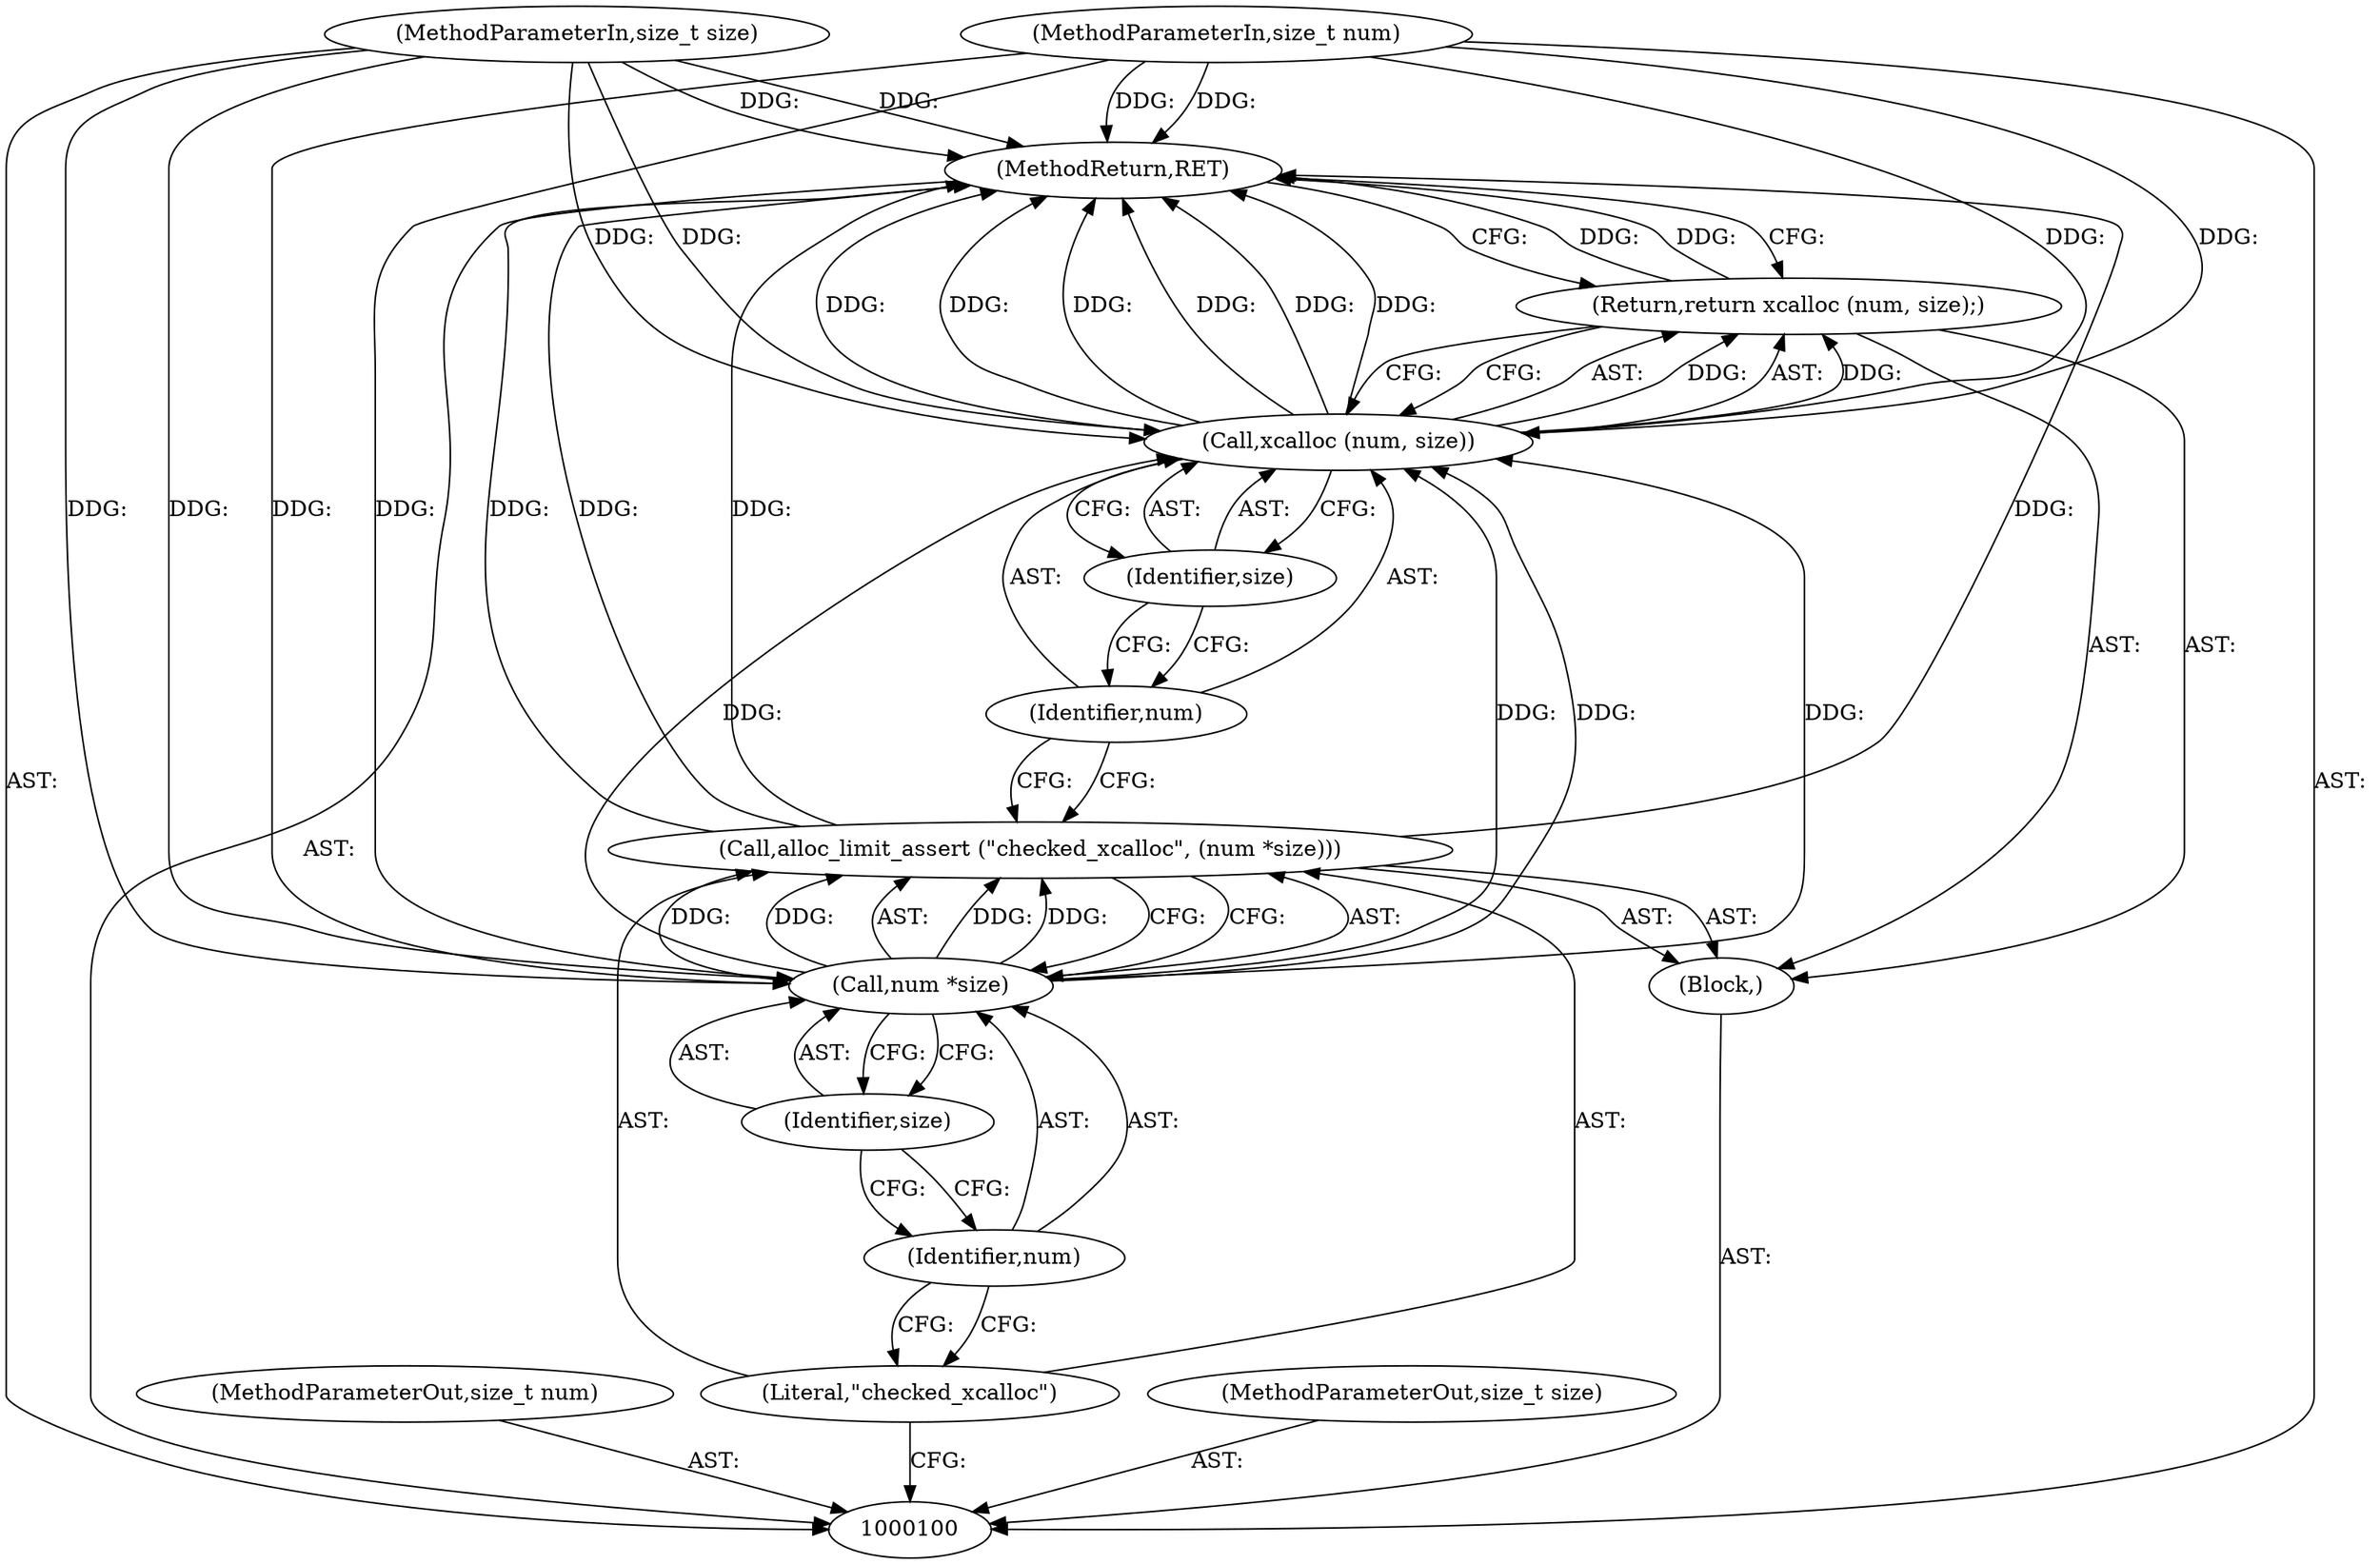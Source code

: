 digraph "1_tnef_c5044689e50039635e7700fe2472fd632ac77176_1" {
"1000113" [label="(MethodReturn,RET)"];
"1000101" [label="(MethodParameterIn,size_t num)"];
"1000134" [label="(MethodParameterOut,size_t num)"];
"1000102" [label="(MethodParameterIn,size_t size)"];
"1000135" [label="(MethodParameterOut,size_t size)"];
"1000103" [label="(Block,)"];
"1000105" [label="(Literal,\"checked_xcalloc\")"];
"1000104" [label="(Call,alloc_limit_assert (\"checked_xcalloc\", (num *size)))"];
"1000106" [label="(Call,num *size)"];
"1000107" [label="(Identifier,num)"];
"1000108" [label="(Identifier,size)"];
"1000110" [label="(Call,xcalloc (num, size))"];
"1000111" [label="(Identifier,num)"];
"1000112" [label="(Identifier,size)"];
"1000109" [label="(Return,return xcalloc (num, size);)"];
"1000113" -> "1000100"  [label="AST: "];
"1000113" -> "1000109"  [label="CFG: "];
"1000109" -> "1000113"  [label="DDG: "];
"1000104" -> "1000113"  [label="DDG: "];
"1000104" -> "1000113"  [label="DDG: "];
"1000110" -> "1000113"  [label="DDG: "];
"1000110" -> "1000113"  [label="DDG: "];
"1000110" -> "1000113"  [label="DDG: "];
"1000102" -> "1000113"  [label="DDG: "];
"1000101" -> "1000113"  [label="DDG: "];
"1000101" -> "1000100"  [label="AST: "];
"1000101" -> "1000113"  [label="DDG: "];
"1000101" -> "1000106"  [label="DDG: "];
"1000101" -> "1000110"  [label="DDG: "];
"1000134" -> "1000100"  [label="AST: "];
"1000102" -> "1000100"  [label="AST: "];
"1000102" -> "1000113"  [label="DDG: "];
"1000102" -> "1000106"  [label="DDG: "];
"1000102" -> "1000110"  [label="DDG: "];
"1000135" -> "1000100"  [label="AST: "];
"1000103" -> "1000100"  [label="AST: "];
"1000104" -> "1000103"  [label="AST: "];
"1000109" -> "1000103"  [label="AST: "];
"1000105" -> "1000104"  [label="AST: "];
"1000105" -> "1000100"  [label="CFG: "];
"1000107" -> "1000105"  [label="CFG: "];
"1000104" -> "1000103"  [label="AST: "];
"1000104" -> "1000106"  [label="CFG: "];
"1000105" -> "1000104"  [label="AST: "];
"1000106" -> "1000104"  [label="AST: "];
"1000111" -> "1000104"  [label="CFG: "];
"1000104" -> "1000113"  [label="DDG: "];
"1000104" -> "1000113"  [label="DDG: "];
"1000106" -> "1000104"  [label="DDG: "];
"1000106" -> "1000104"  [label="DDG: "];
"1000106" -> "1000104"  [label="AST: "];
"1000106" -> "1000108"  [label="CFG: "];
"1000107" -> "1000106"  [label="AST: "];
"1000108" -> "1000106"  [label="AST: "];
"1000104" -> "1000106"  [label="CFG: "];
"1000106" -> "1000104"  [label="DDG: "];
"1000106" -> "1000104"  [label="DDG: "];
"1000101" -> "1000106"  [label="DDG: "];
"1000102" -> "1000106"  [label="DDG: "];
"1000106" -> "1000110"  [label="DDG: "];
"1000106" -> "1000110"  [label="DDG: "];
"1000107" -> "1000106"  [label="AST: "];
"1000107" -> "1000105"  [label="CFG: "];
"1000108" -> "1000107"  [label="CFG: "];
"1000108" -> "1000106"  [label="AST: "];
"1000108" -> "1000107"  [label="CFG: "];
"1000106" -> "1000108"  [label="CFG: "];
"1000110" -> "1000109"  [label="AST: "];
"1000110" -> "1000112"  [label="CFG: "];
"1000111" -> "1000110"  [label="AST: "];
"1000112" -> "1000110"  [label="AST: "];
"1000109" -> "1000110"  [label="CFG: "];
"1000110" -> "1000113"  [label="DDG: "];
"1000110" -> "1000113"  [label="DDG: "];
"1000110" -> "1000113"  [label="DDG: "];
"1000110" -> "1000109"  [label="DDG: "];
"1000106" -> "1000110"  [label="DDG: "];
"1000106" -> "1000110"  [label="DDG: "];
"1000101" -> "1000110"  [label="DDG: "];
"1000102" -> "1000110"  [label="DDG: "];
"1000111" -> "1000110"  [label="AST: "];
"1000111" -> "1000104"  [label="CFG: "];
"1000112" -> "1000111"  [label="CFG: "];
"1000112" -> "1000110"  [label="AST: "];
"1000112" -> "1000111"  [label="CFG: "];
"1000110" -> "1000112"  [label="CFG: "];
"1000109" -> "1000103"  [label="AST: "];
"1000109" -> "1000110"  [label="CFG: "];
"1000110" -> "1000109"  [label="AST: "];
"1000113" -> "1000109"  [label="CFG: "];
"1000109" -> "1000113"  [label="DDG: "];
"1000110" -> "1000109"  [label="DDG: "];
}
